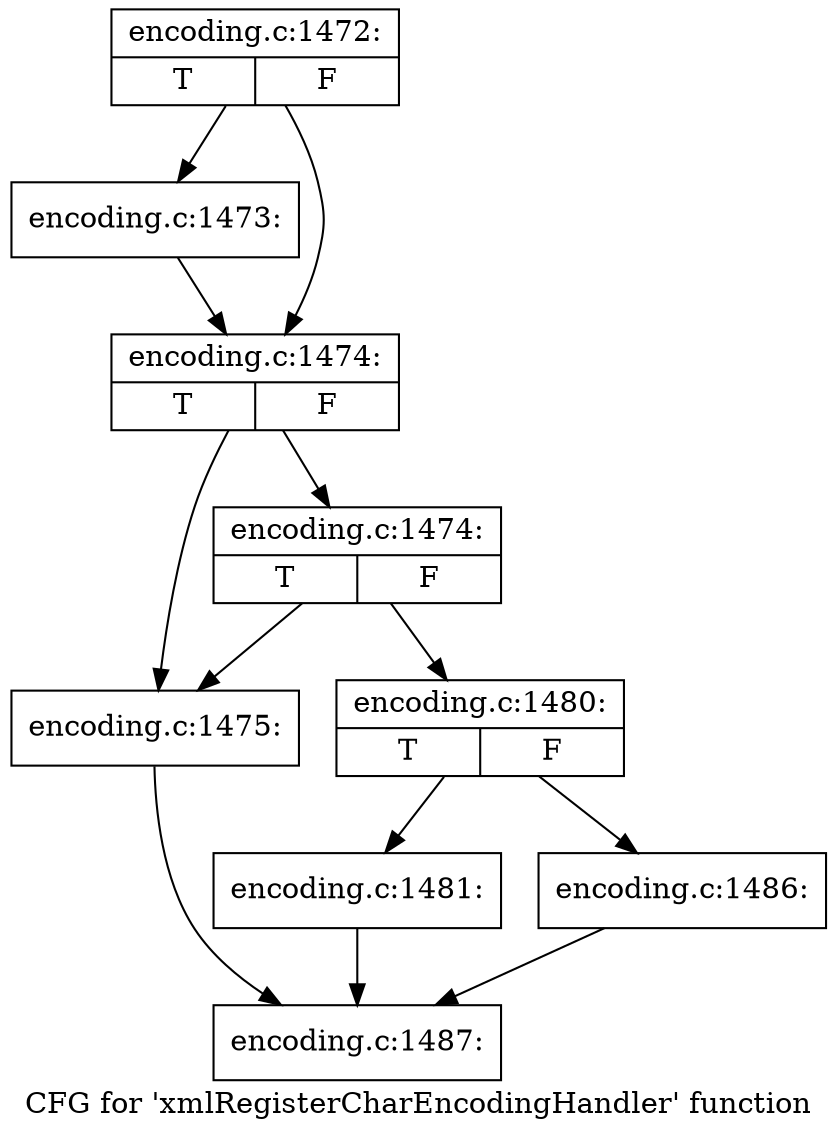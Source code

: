 digraph "CFG for 'xmlRegisterCharEncodingHandler' function" {
	label="CFG for 'xmlRegisterCharEncodingHandler' function";

	Node0x46a0270 [shape=record,label="{encoding.c:1472:|{<s0>T|<s1>F}}"];
	Node0x46a0270 -> Node0x45805a0;
	Node0x46a0270 -> Node0x46a5f30;
	Node0x45805a0 [shape=record,label="{encoding.c:1473:}"];
	Node0x45805a0 -> Node0x46a5f30;
	Node0x46a5f30 [shape=record,label="{encoding.c:1474:|{<s0>T|<s1>F}}"];
	Node0x46a5f30 -> Node0x46a62c0;
	Node0x46a5f30 -> Node0x46a6360;
	Node0x46a6360 [shape=record,label="{encoding.c:1474:|{<s0>T|<s1>F}}"];
	Node0x46a6360 -> Node0x46a62c0;
	Node0x46a6360 -> Node0x46a6310;
	Node0x46a62c0 [shape=record,label="{encoding.c:1475:}"];
	Node0x46a62c0 -> Node0x46a5bc0;
	Node0x46a6310 [shape=record,label="{encoding.c:1480:|{<s0>T|<s1>F}}"];
	Node0x46a6310 -> Node0x4368230;
	Node0x46a6310 -> Node0x4368280;
	Node0x4368230 [shape=record,label="{encoding.c:1481:}"];
	Node0x4368230 -> Node0x46a5bc0;
	Node0x4368280 [shape=record,label="{encoding.c:1486:}"];
	Node0x4368280 -> Node0x46a5bc0;
	Node0x46a5bc0 [shape=record,label="{encoding.c:1487:}"];
}
